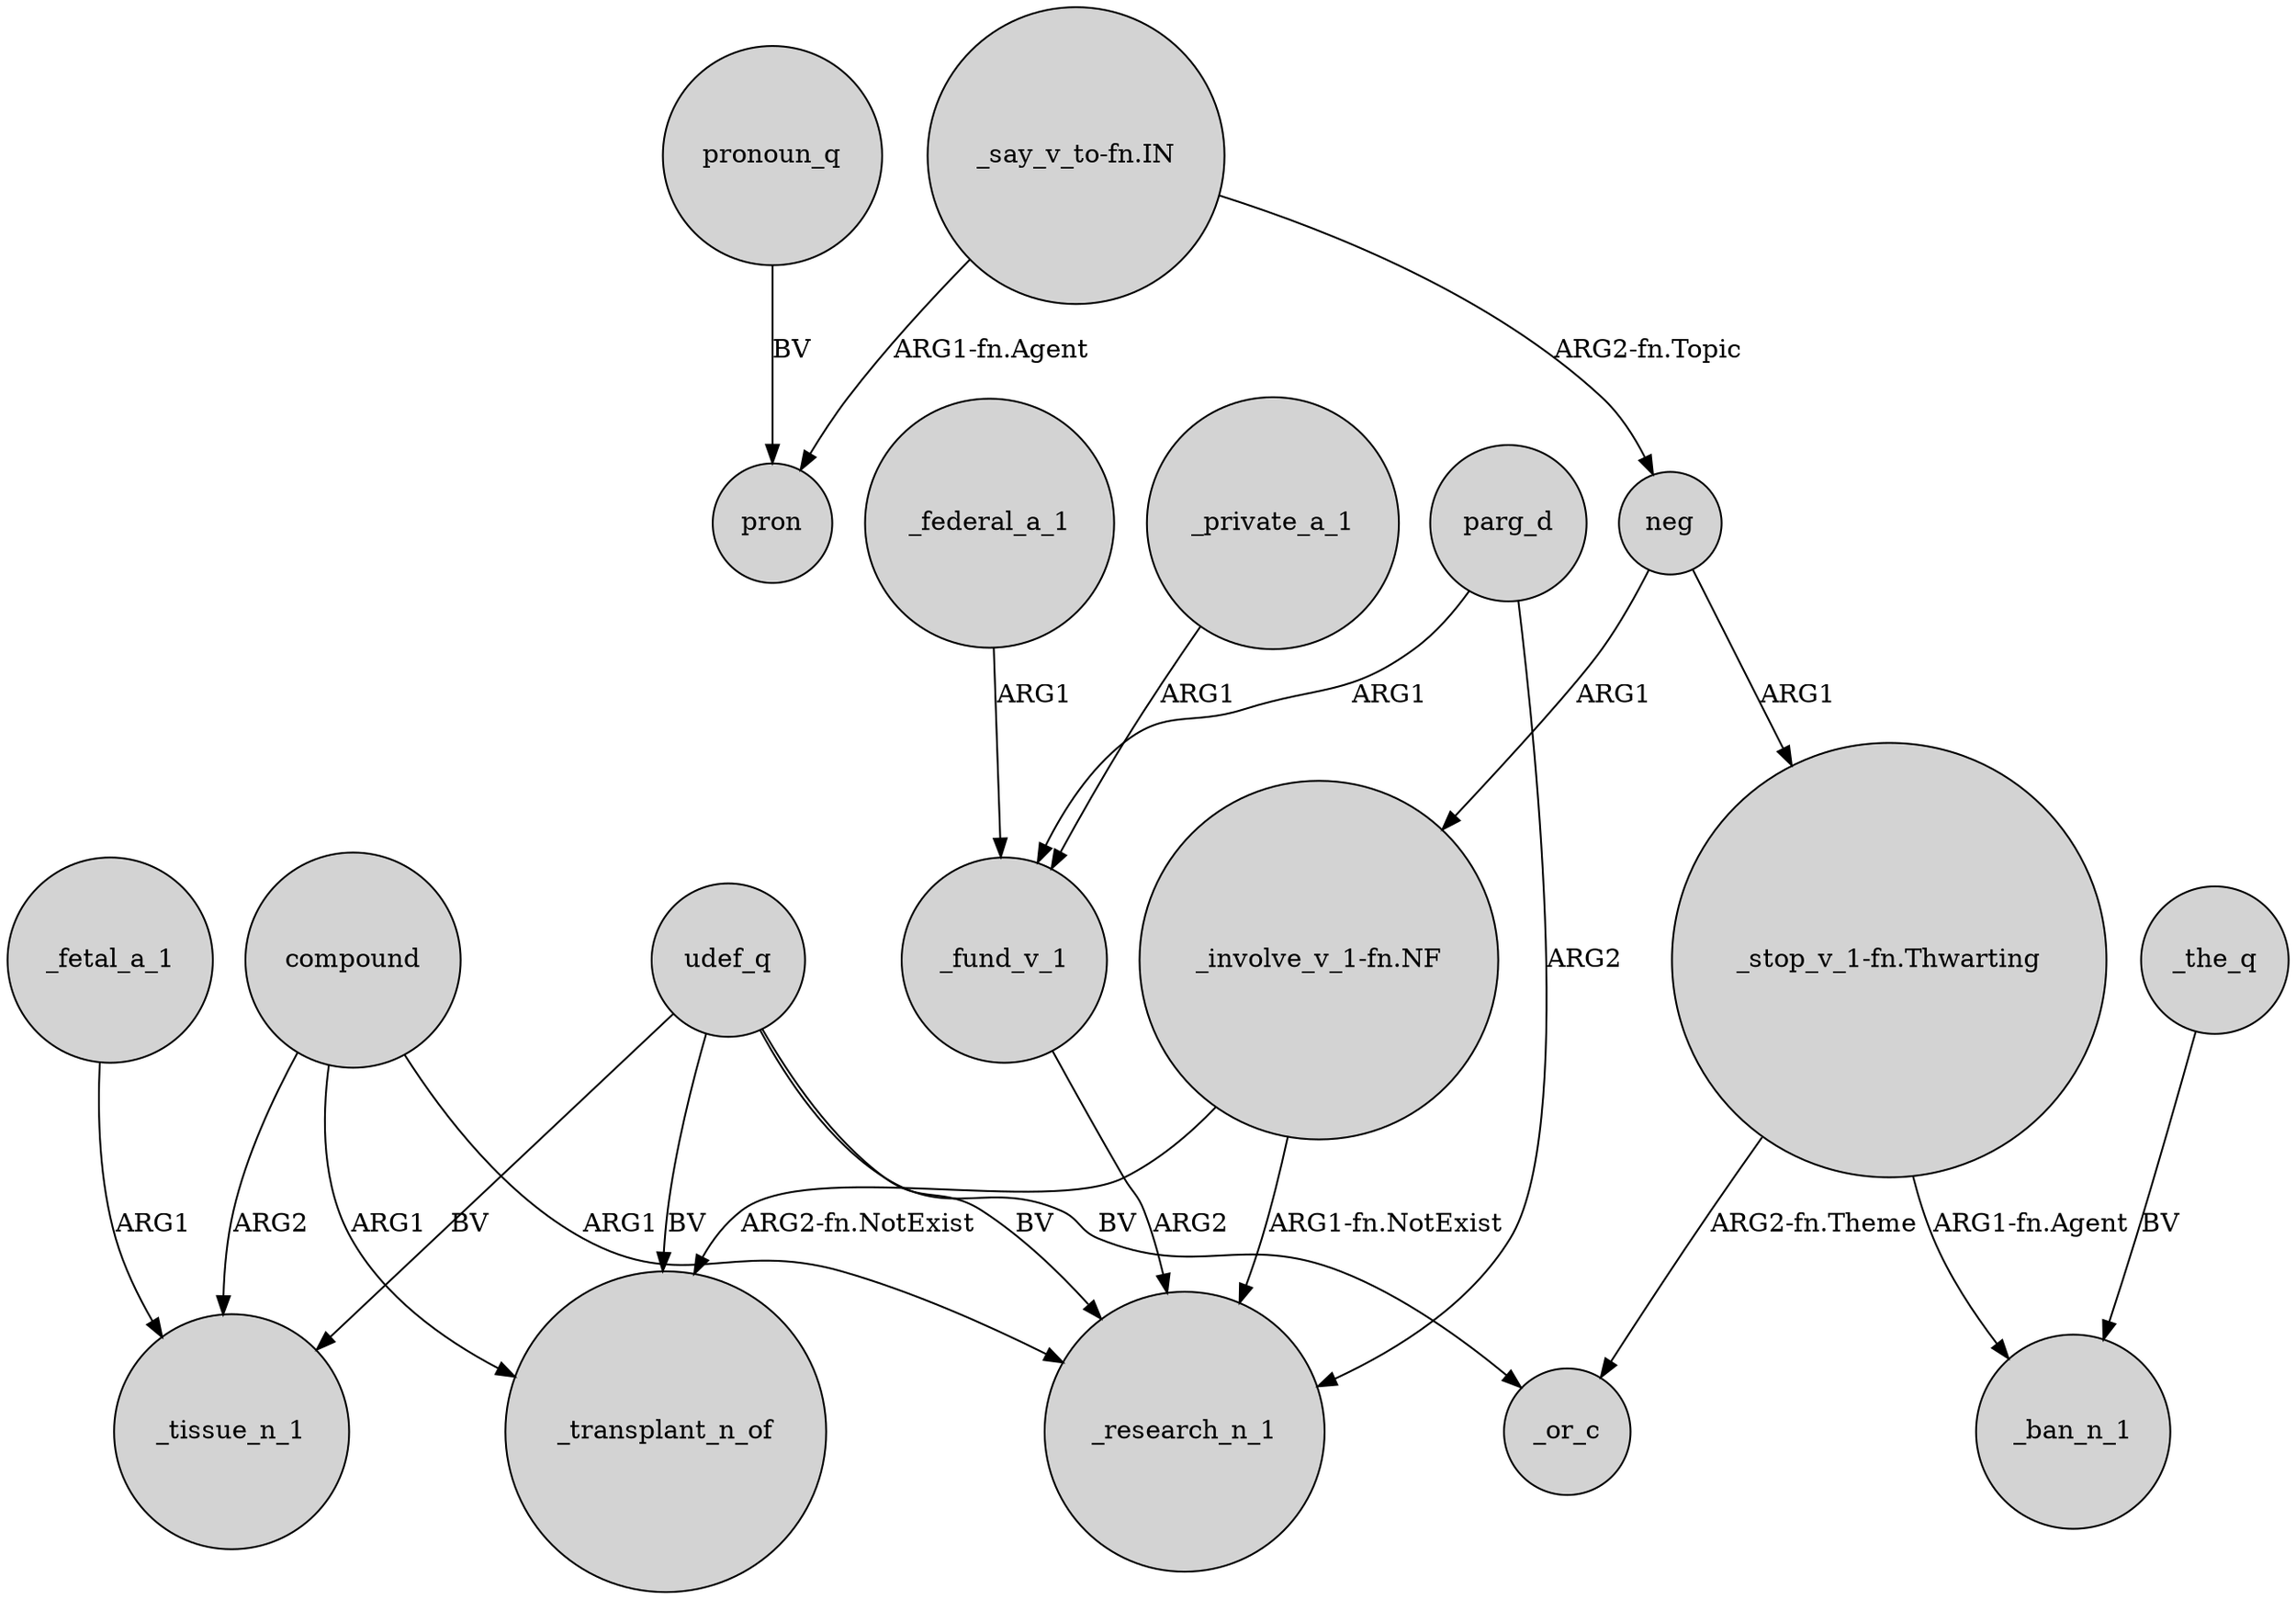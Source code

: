 digraph {
	node [shape=circle style=filled]
	compound -> _transplant_n_of [label=ARG1]
	"_involve_v_1-fn.NF" -> _research_n_1 [label="ARG1-fn.NotExist"]
	"_involve_v_1-fn.NF" -> _transplant_n_of [label="ARG2-fn.NotExist"]
	udef_q -> _research_n_1 [label=BV]
	_fetal_a_1 -> _tissue_n_1 [label=ARG1]
	udef_q -> _or_c [label=BV]
	compound -> _research_n_1 [label=ARG1]
	udef_q -> _tissue_n_1 [label=BV]
	neg -> "_stop_v_1-fn.Thwarting" [label=ARG1]
	_federal_a_1 -> _fund_v_1 [label=ARG1]
	pronoun_q -> pron [label=BV]
	"_stop_v_1-fn.Thwarting" -> _ban_n_1 [label="ARG1-fn.Agent"]
	"_stop_v_1-fn.Thwarting" -> _or_c [label="ARG2-fn.Theme"]
	_the_q -> _ban_n_1 [label=BV]
	neg -> "_involve_v_1-fn.NF" [label=ARG1]
	compound -> _tissue_n_1 [label=ARG2]
	"_say_v_to-fn.IN" -> pron [label="ARG1-fn.Agent"]
	"_say_v_to-fn.IN" -> neg [label="ARG2-fn.Topic"]
	_private_a_1 -> _fund_v_1 [label=ARG1]
	parg_d -> _fund_v_1 [label=ARG1]
	_fund_v_1 -> _research_n_1 [label=ARG2]
	udef_q -> _transplant_n_of [label=BV]
	parg_d -> _research_n_1 [label=ARG2]
}

